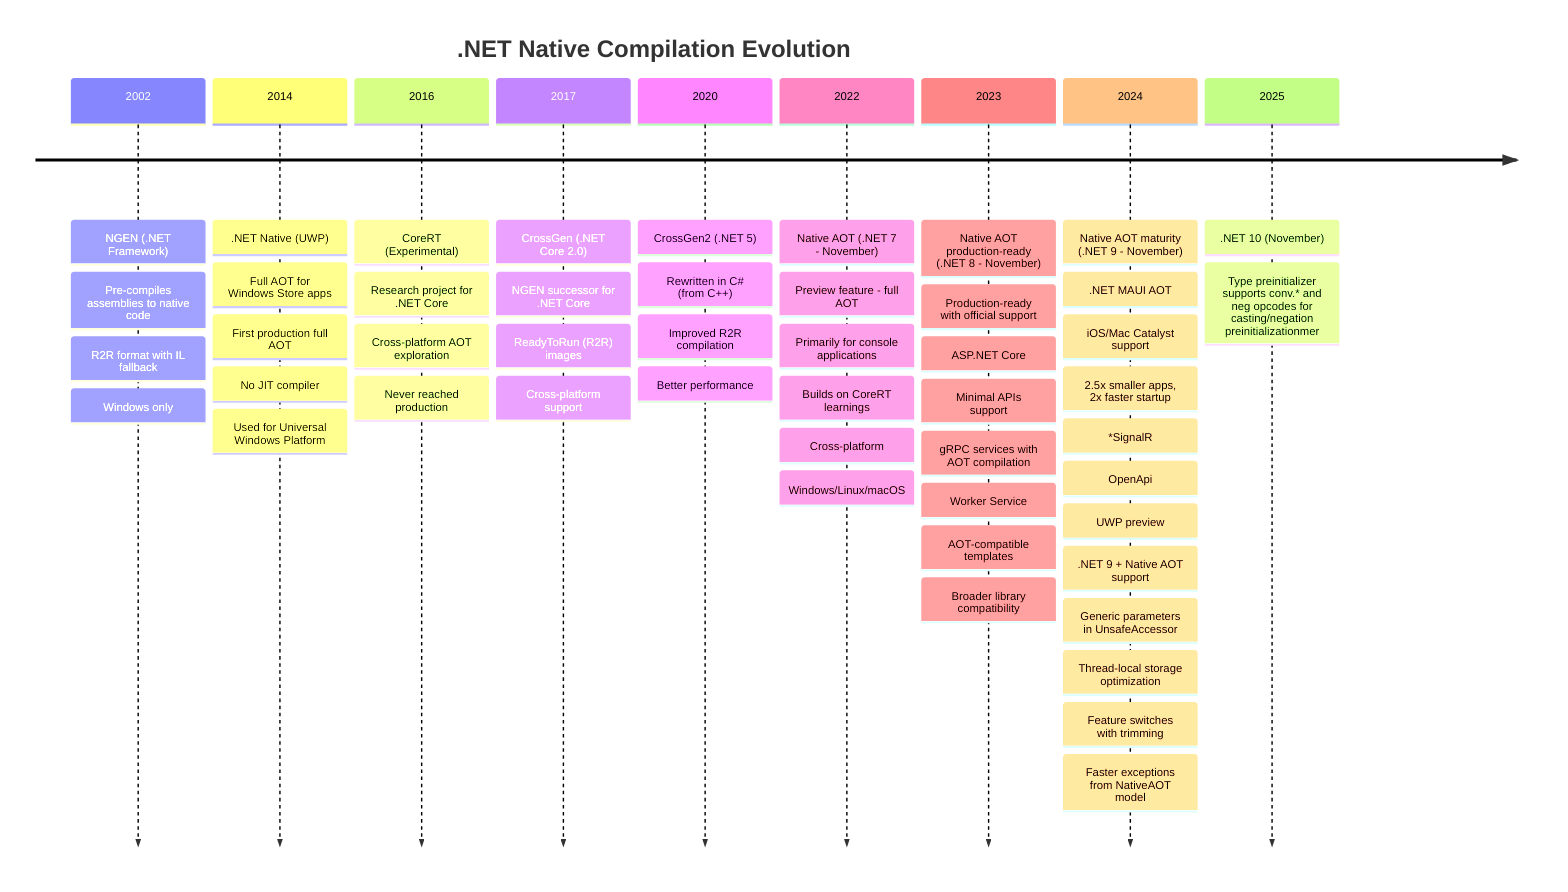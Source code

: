 timeline
    title .NET Native Compilation Evolution
    
    2002 : NGEN (.NET Framework)
         : Pre-compiles assemblies to native code
         : R2R format with IL fallback
         : Windows only
    
    2014 : .NET Native (UWP)
         : Full AOT for Windows Store apps
         : First production full AOT
         : No JIT compiler
         : Used for Universal Windows Platform
    
    2016 : CoreRT (Experimental)
         : Research project for .NET Core
         : Cross-platform AOT exploration
         : Never reached production
    
    2017 : CrossGen (.NET Core 2.0)
         : NGEN successor for .NET Core
         : ReadyToRun (R2R) images
         : Cross-platform support
    
    2020 : CrossGen2 (.NET 5)
         : Rewritten in C# (from C++)
         : Improved R2R compilation
         : Better performance
    
    2022 : Native AOT (.NET 7 - November)
         : Preview feature - full AOT
         : Primarily for console applications
         : Builds on CoreRT learnings
         : Cross-platform: Windows/Linux/macOS
    
    2023 : Native AOT production-ready (.NET 8 - November)
         : Production-ready with official support
         : ASP.NET Core: Minimal APIs support
         : gRPC services with AOT compilation
         : Worker Service: AOT-compatible templates
         : Broader library compatibility
    
    2024 : Native AOT maturity (.NET 9 - November)
         : .NET MAUI AOT: iOS/Mac Catalyst support
         : 2.5x smaller apps, 2x faster startup
         : *SignalR
         : OpenApi
         : UWP preview: .NET 9 + Native AOT support
         : Generic parameters in UnsafeAccessor
         : Thread-local storage optimization
         : Feature switches with trimming
         : Faster exceptions from NativeAOT model
    
    2025 : .NET 10 (November): Type preinitializer supports conv.* and neg opcodes for casting/negation preinitializationmer